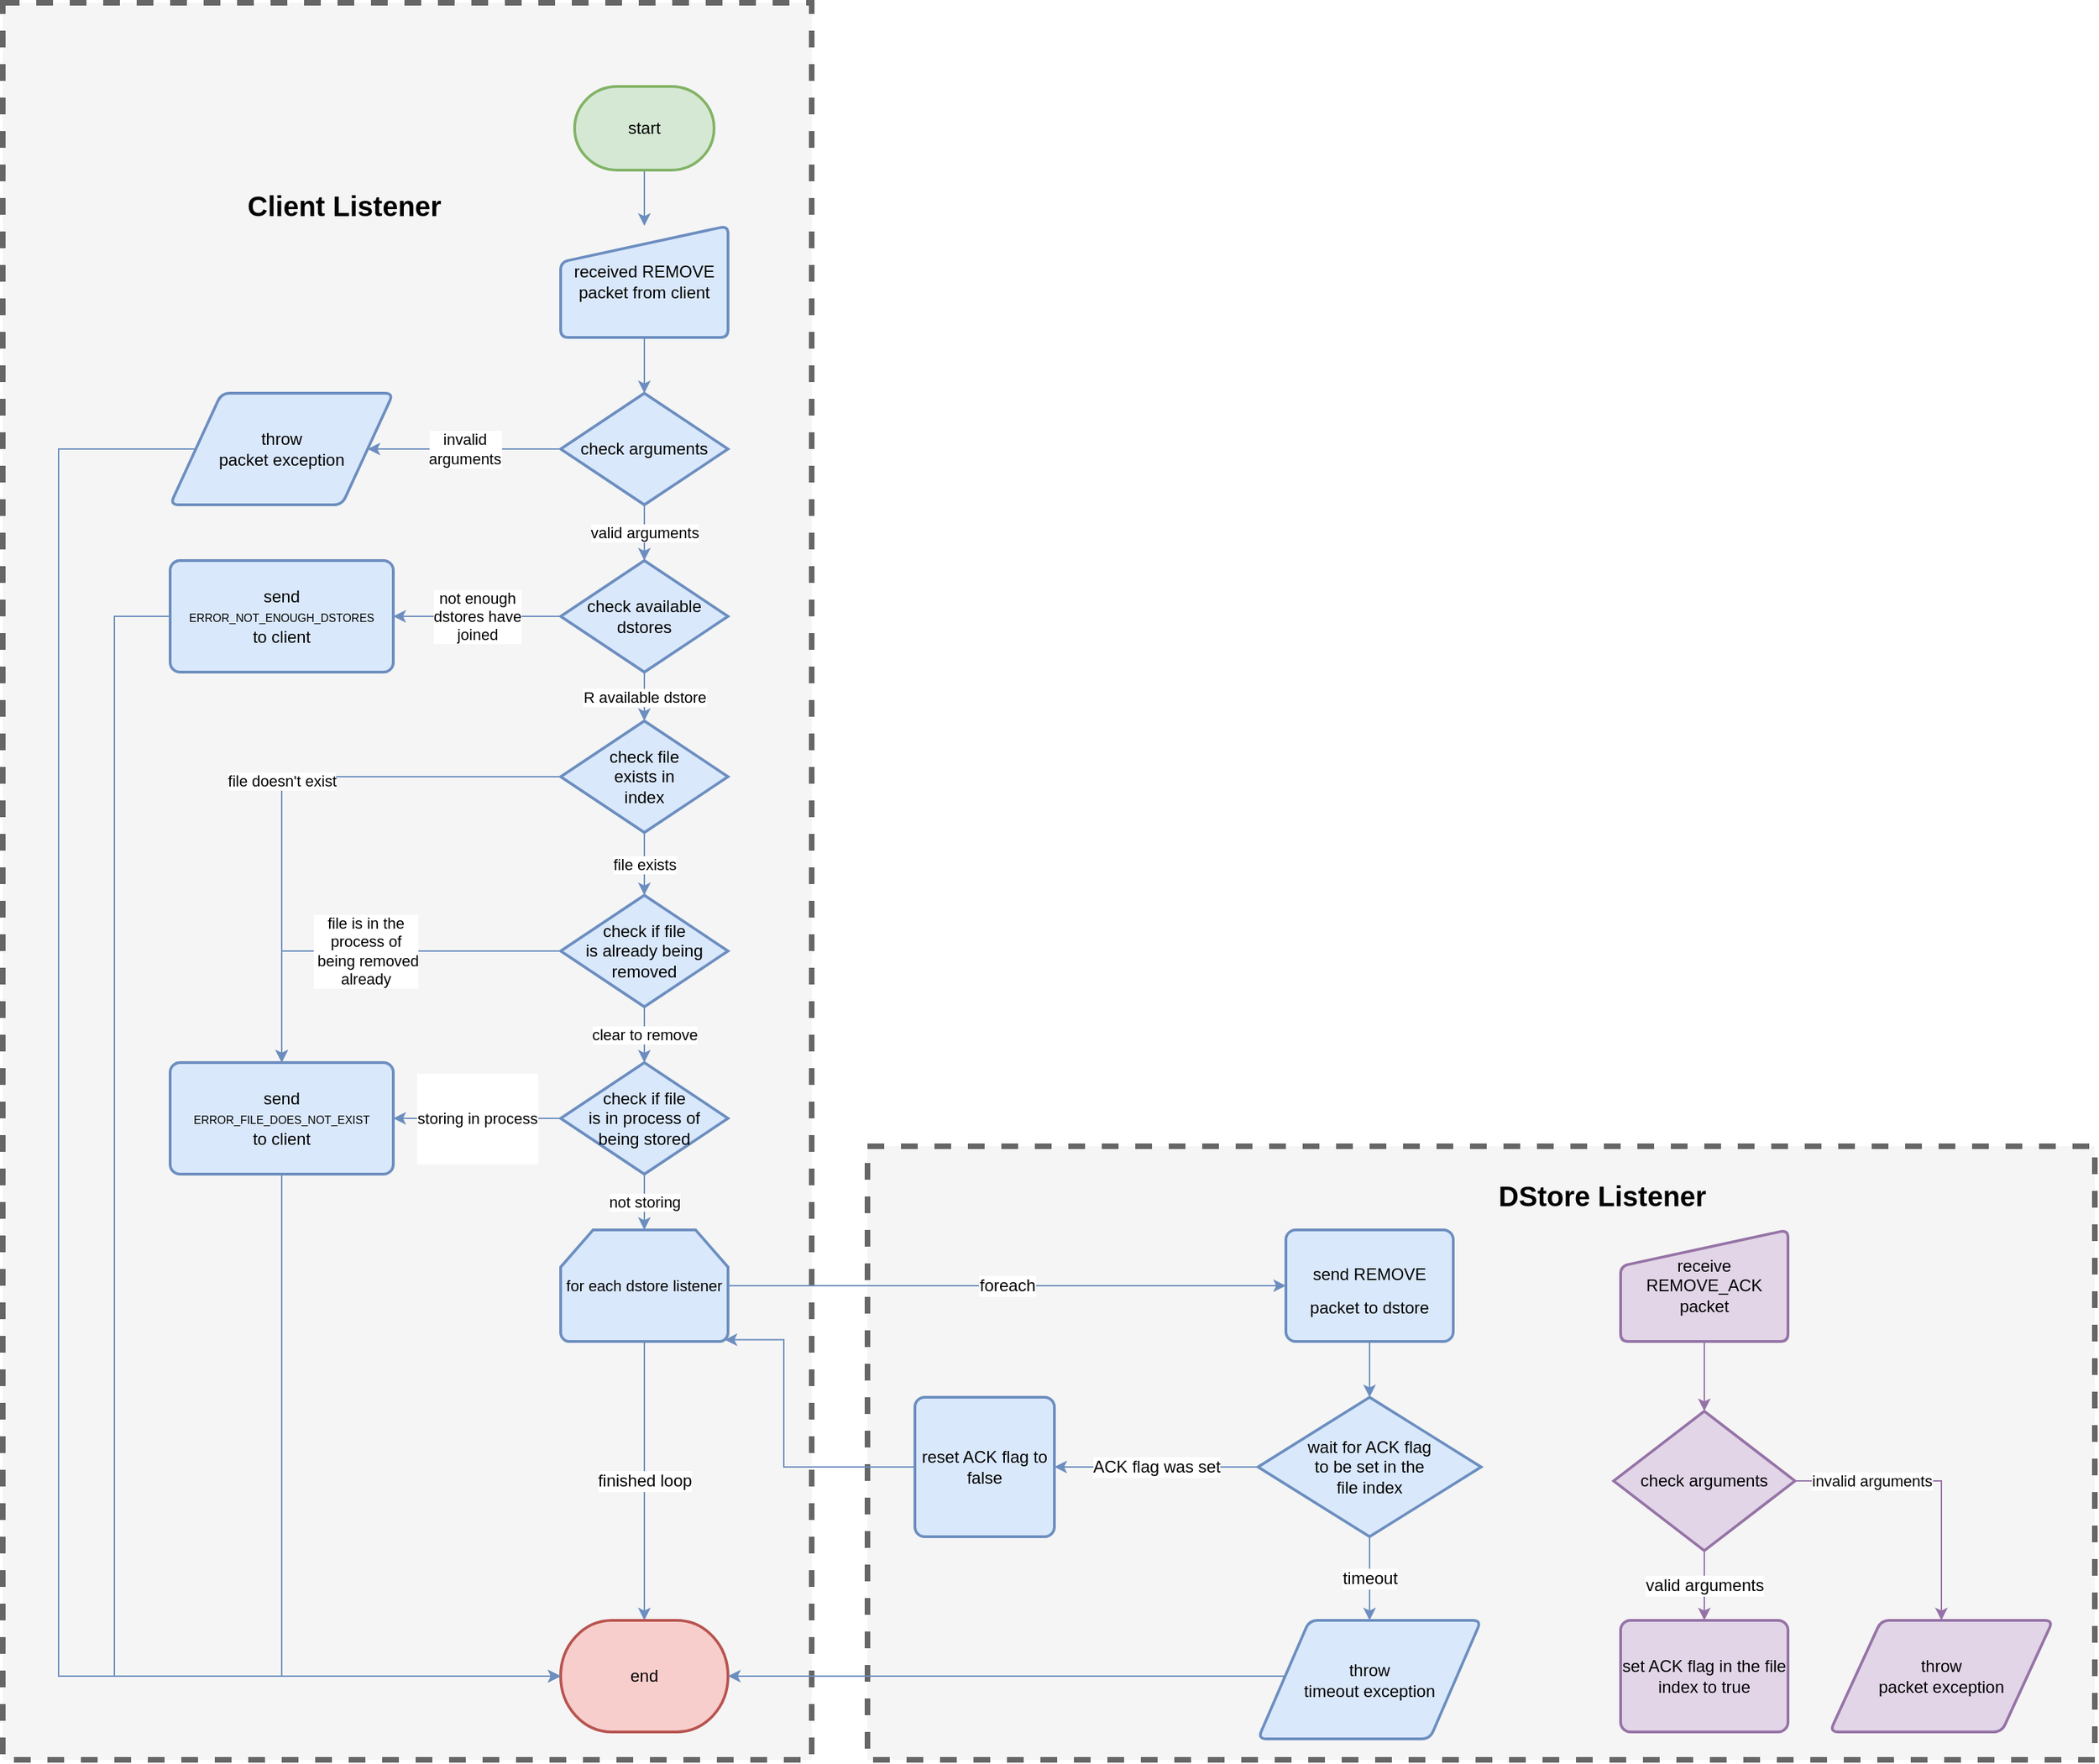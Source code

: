 <mxfile version="17.4.6" type="device"><diagram id="QOzDapTlopku9jYBeCnI" name="Page-1"><mxGraphModel dx="2391" dy="2025" grid="1" gridSize="10" guides="1" tooltips="1" connect="1" arrows="1" fold="1" page="1" pageScale="1" pageWidth="827" pageHeight="1169" math="0" shadow="0"><root><mxCell id="0"/><mxCell id="1" parent="0"/><mxCell id="Ir5vg7bfDlyK78WtT73L-15" value="" style="rounded=0;whiteSpace=wrap;html=1;dashed=1;strokeColor=#666666;strokeWidth=4;fillColor=#f5f5f5;fontColor=#333333;" parent="1" vertex="1"><mxGeometry x="380" y="660" width="880" height="440" as="geometry"/></mxCell><mxCell id="Ir5vg7bfDlyK78WtT73L-12" value="" style="rounded=0;whiteSpace=wrap;html=1;fillColor=#f5f5f5;dashed=1;strokeColor=#666666;strokeWidth=4;fontColor=#333333;" parent="1" vertex="1"><mxGeometry x="-240" y="-160" width="580" height="1260" as="geometry"/></mxCell><mxCell id="ZPAHS453RC4U97MM9rGR-9" value="invalid&lt;br&gt;arguments" style="edgeStyle=orthogonalEdgeStyle;rounded=0;orthogonalLoop=1;jettySize=auto;html=1;exitX=0;exitY=0.5;exitDx=0;exitDy=0;exitPerimeter=0;entryX=1;entryY=0.5;entryDx=0;entryDy=0;fillColor=#dae8fc;strokeColor=#6c8ebf;" parent="1" source="ZPAHS453RC4U97MM9rGR-4" target="ZPAHS453RC4U97MM9rGR-35" edge="1"><mxGeometry relative="1" as="geometry"/></mxCell><mxCell id="Ir5vg7bfDlyK78WtT73L-3" value="valid arguments" style="edgeStyle=orthogonalEdgeStyle;rounded=0;orthogonalLoop=1;jettySize=auto;html=1;exitX=0.5;exitY=1;exitDx=0;exitDy=0;exitPerimeter=0;entryX=0.5;entryY=0;entryDx=0;entryDy=0;entryPerimeter=0;fillColor=#dae8fc;strokeColor=#6c8ebf;" parent="1" source="ZPAHS453RC4U97MM9rGR-4" target="Ir5vg7bfDlyK78WtT73L-2" edge="1"><mxGeometry relative="1" as="geometry"/></mxCell><mxCell id="ZPAHS453RC4U97MM9rGR-4" value="check arguments" style="strokeWidth=2;html=1;shape=mxgraph.flowchart.decision;whiteSpace=wrap;fillColor=#dae8fc;strokeColor=#6c8ebf;" parent="1" vertex="1"><mxGeometry x="160" y="120" width="120" height="80" as="geometry"/></mxCell><mxCell id="ZPAHS453RC4U97MM9rGR-6" style="edgeStyle=orthogonalEdgeStyle;rounded=0;orthogonalLoop=1;jettySize=auto;html=1;exitX=0.5;exitY=1;exitDx=0;exitDy=0;entryX=0.5;entryY=0;entryDx=0;entryDy=0;entryPerimeter=0;fillColor=#dae8fc;strokeColor=#6c8ebf;" parent="1" source="ZPAHS453RC4U97MM9rGR-5" target="ZPAHS453RC4U97MM9rGR-4" edge="1"><mxGeometry relative="1" as="geometry"/></mxCell><mxCell id="ZPAHS453RC4U97MM9rGR-5" value="received REMOVE packet from client" style="html=1;strokeWidth=2;shape=manualInput;whiteSpace=wrap;rounded=1;size=26;arcSize=11;fillColor=#dae8fc;strokeColor=#6c8ebf;" parent="1" vertex="1"><mxGeometry x="160" width="120" height="80" as="geometry"/></mxCell><mxCell id="ZPAHS453RC4U97MM9rGR-17" style="rounded=0;orthogonalLoop=1;jettySize=auto;html=1;exitX=0.5;exitY=1;exitDx=0;exitDy=0;entryX=0;entryY=0.5;entryDx=0;entryDy=0;entryPerimeter=0;fontSize=11;fillColor=#dae8fc;strokeColor=#6c8ebf;edgeStyle=orthogonalEdgeStyle;" parent="1" source="ZPAHS453RC4U97MM9rGR-11" target="ZPAHS453RC4U97MM9rGR-33" edge="1"><mxGeometry relative="1" as="geometry"><mxPoint x="-40" y="475" as="targetPoint"/><Array as="points"><mxPoint x="-40" y="1040"/></Array></mxGeometry></mxCell><mxCell id="ZPAHS453RC4U97MM9rGR-11" value="send&lt;br&gt;&lt;font style=&quot;font-size: 8px&quot;&gt;ERROR_FILE_DOES_NOT_EXIST&lt;/font&gt; &lt;br&gt;to client" style="rounded=1;whiteSpace=wrap;html=1;absoluteArcSize=1;arcSize=14;strokeWidth=2;fillColor=#dae8fc;strokeColor=#6c8ebf;" parent="1" vertex="1"><mxGeometry x="-120" y="600" width="160" height="80" as="geometry"/></mxCell><mxCell id="ZPAHS453RC4U97MM9rGR-13" value="&lt;font style=&quot;font-size: 11px&quot;&gt;file doesn't exist&lt;/font&gt;" style="edgeStyle=orthogonalEdgeStyle;rounded=0;orthogonalLoop=1;jettySize=auto;html=1;exitX=0;exitY=0.5;exitDx=0;exitDy=0;exitPerimeter=0;entryX=0.5;entryY=0;entryDx=0;entryDy=0;fontSize=8;fillColor=#dae8fc;strokeColor=#6c8ebf;" parent="1" source="ZPAHS453RC4U97MM9rGR-12" target="ZPAHS453RC4U97MM9rGR-11" edge="1"><mxGeometry relative="1" as="geometry"/></mxCell><mxCell id="ZPAHS453RC4U97MM9rGR-19" value="file exists" style="edgeStyle=orthogonalEdgeStyle;rounded=0;orthogonalLoop=1;jettySize=auto;html=1;exitX=0.5;exitY=1;exitDx=0;exitDy=0;exitPerimeter=0;fontSize=11;fillColor=#dae8fc;strokeColor=#6c8ebf;entryX=0.5;entryY=0;entryDx=0;entryDy=0;entryPerimeter=0;" parent="1" source="ZPAHS453RC4U97MM9rGR-12" target="Ir5vg7bfDlyK78WtT73L-9" edge="1"><mxGeometry relative="1" as="geometry"><mxPoint x="220" y="480" as="targetPoint"/></mxGeometry></mxCell><mxCell id="ZPAHS453RC4U97MM9rGR-12" value="check file &lt;br&gt;exists in&lt;br&gt;index" style="strokeWidth=2;html=1;shape=mxgraph.flowchart.decision;whiteSpace=wrap;fillColor=#dae8fc;strokeColor=#6c8ebf;" parent="1" vertex="1"><mxGeometry x="160" y="355" width="120" height="80" as="geometry"/></mxCell><mxCell id="ZPAHS453RC4U97MM9rGR-25" value="foreach" style="edgeStyle=orthogonalEdgeStyle;rounded=0;orthogonalLoop=1;jettySize=auto;html=1;exitX=1;exitY=0.5;exitDx=0;exitDy=0;exitPerimeter=0;entryX=0;entryY=0.5;entryDx=0;entryDy=0;fontSize=12;fillColor=#dae8fc;strokeColor=#6c8ebf;" parent="1" source="ZPAHS453RC4U97MM9rGR-18" target="ZPAHS453RC4U97MM9rGR-24" edge="1"><mxGeometry relative="1" as="geometry"/></mxCell><mxCell id="ZPAHS453RC4U97MM9rGR-26" value="finished loop" style="edgeStyle=orthogonalEdgeStyle;rounded=0;orthogonalLoop=1;jettySize=auto;html=1;exitX=0.5;exitY=1;exitDx=0;exitDy=0;exitPerimeter=0;fontSize=12;entryX=0.5;entryY=0;entryDx=0;entryDy=0;entryPerimeter=0;fillColor=#dae8fc;strokeColor=#6c8ebf;" parent="1" source="ZPAHS453RC4U97MM9rGR-18" target="ZPAHS453RC4U97MM9rGR-33" edge="1"><mxGeometry relative="1" as="geometry"><mxPoint x="220" y="1010" as="targetPoint"/></mxGeometry></mxCell><mxCell id="ZPAHS453RC4U97MM9rGR-18" value="for each dstore listener" style="strokeWidth=2;html=1;shape=mxgraph.flowchart.loop_limit;whiteSpace=wrap;fontSize=11;fillColor=#dae8fc;strokeColor=#6c8ebf;" parent="1" vertex="1"><mxGeometry x="160" y="720" width="120" height="80" as="geometry"/></mxCell><mxCell id="ZPAHS453RC4U97MM9rGR-22" value="&lt;font style=&quot;font-size: 20px&quot;&gt;&lt;b&gt;Client Listener&lt;/b&gt;&lt;/font&gt;" style="text;html=1;strokeColor=none;fillColor=none;align=center;verticalAlign=middle;whiteSpace=wrap;rounded=0;fontSize=11;" parent="1" vertex="1"><mxGeometry x="-80" y="-30" width="170" height="30" as="geometry"/></mxCell><mxCell id="ZPAHS453RC4U97MM9rGR-23" value="&lt;b&gt;DStore Listener&lt;/b&gt;" style="text;html=1;strokeColor=none;fillColor=none;align=center;verticalAlign=middle;whiteSpace=wrap;rounded=0;fontSize=20;" parent="1" vertex="1"><mxGeometry x="827" y="680" width="160" height="30" as="geometry"/></mxCell><mxCell id="ZPAHS453RC4U97MM9rGR-28" style="edgeStyle=orthogonalEdgeStyle;rounded=0;orthogonalLoop=1;jettySize=auto;html=1;exitX=0.5;exitY=1;exitDx=0;exitDy=0;entryX=0.5;entryY=0;entryDx=0;entryDy=0;fontSize=12;entryPerimeter=0;fillColor=#dae8fc;strokeColor=#6c8ebf;" parent="1" source="ZPAHS453RC4U97MM9rGR-24" target="ZPAHS453RC4U97MM9rGR-30" edge="1"><mxGeometry relative="1" as="geometry"><mxPoint x="740" y="840" as="targetPoint"/></mxGeometry></mxCell><mxCell id="ZPAHS453RC4U97MM9rGR-24" value="&lt;font style=&quot;font-size: 12px&quot;&gt;send REMOVE packet to dstore&lt;/font&gt;" style="rounded=1;whiteSpace=wrap;html=1;absoluteArcSize=1;arcSize=14;strokeWidth=2;fontSize=20;fillColor=#dae8fc;strokeColor=#6c8ebf;" parent="1" vertex="1"><mxGeometry x="680" y="720" width="120" height="80" as="geometry"/></mxCell><mxCell id="ZPAHS453RC4U97MM9rGR-31" value="ACK flag was set" style="edgeStyle=orthogonalEdgeStyle;rounded=0;orthogonalLoop=1;jettySize=auto;html=1;exitX=0;exitY=0.5;exitDx=0;exitDy=0;exitPerimeter=0;fontSize=12;fillColor=#dae8fc;strokeColor=#6c8ebf;" parent="1" source="ZPAHS453RC4U97MM9rGR-30" target="ZPAHS453RC4U97MM9rGR-45" edge="1"><mxGeometry relative="1" as="geometry"><mxPoint x="540" y="890" as="targetPoint"/><mxPoint as="offset"/></mxGeometry></mxCell><mxCell id="ZPAHS453RC4U97MM9rGR-32" value="timeout" style="edgeStyle=orthogonalEdgeStyle;rounded=0;orthogonalLoop=1;jettySize=auto;html=1;exitX=0.5;exitY=1;exitDx=0;exitDy=0;exitPerimeter=0;fontSize=12;fillColor=#dae8fc;strokeColor=#6c8ebf;" parent="1" source="ZPAHS453RC4U97MM9rGR-30" target="ZPAHS453RC4U97MM9rGR-37" edge="1"><mxGeometry relative="1" as="geometry"><mxPoint x="800" y="1010" as="targetPoint"/></mxGeometry></mxCell><mxCell id="ZPAHS453RC4U97MM9rGR-30" value="wait for ACK flag &lt;br&gt;to be set in the &lt;br&gt;file index" style="strokeWidth=2;html=1;shape=mxgraph.flowchart.decision;whiteSpace=wrap;fontSize=12;fillColor=#dae8fc;strokeColor=#6c8ebf;" parent="1" vertex="1"><mxGeometry x="660" y="840" width="160" height="100" as="geometry"/></mxCell><mxCell id="ZPAHS453RC4U97MM9rGR-33" value="end" style="strokeWidth=2;html=1;shape=mxgraph.flowchart.terminator;whiteSpace=wrap;fontSize=12;fillColor=#f8cecc;strokeColor=#b85450;" parent="1" vertex="1"><mxGeometry x="160" y="1000" width="120" height="80" as="geometry"/></mxCell><mxCell id="Ir5vg7bfDlyK78WtT73L-8" style="edgeStyle=orthogonalEdgeStyle;rounded=0;orthogonalLoop=1;jettySize=auto;html=1;exitX=0;exitY=0.5;exitDx=0;exitDy=0;entryX=0;entryY=0.5;entryDx=0;entryDy=0;entryPerimeter=0;fillColor=#dae8fc;strokeColor=#6c8ebf;" parent="1" source="ZPAHS453RC4U97MM9rGR-35" target="ZPAHS453RC4U97MM9rGR-33" edge="1"><mxGeometry relative="1" as="geometry"><mxPoint x="-200" y="821.905" as="targetPoint"/><Array as="points"><mxPoint x="-200" y="160"/><mxPoint x="-200" y="1040"/></Array></mxGeometry></mxCell><mxCell id="ZPAHS453RC4U97MM9rGR-35" value="throw &lt;br&gt;packet exception" style="shape=parallelogram;html=1;strokeWidth=2;perimeter=parallelogramPerimeter;whiteSpace=wrap;rounded=1;arcSize=12;size=0.23;fontSize=12;fillColor=#dae8fc;strokeColor=#6c8ebf;" parent="1" vertex="1"><mxGeometry x="-120" y="120" width="160" height="80" as="geometry"/></mxCell><mxCell id="ZPAHS453RC4U97MM9rGR-38" style="edgeStyle=orthogonalEdgeStyle;rounded=0;orthogonalLoop=1;jettySize=auto;html=1;exitX=0;exitY=0.5;exitDx=0;exitDy=0;fontSize=12;strokeColor=#6c8ebf;fillColor=#dae8fc;entryX=1;entryY=0.5;entryDx=0;entryDy=0;entryPerimeter=0;" parent="1" source="ZPAHS453RC4U97MM9rGR-37" target="ZPAHS453RC4U97MM9rGR-33" edge="1"><mxGeometry relative="1" as="geometry"><mxPoint x="330" y="890" as="targetPoint"/><Array as="points"><mxPoint x="678" y="1040"/></Array></mxGeometry></mxCell><mxCell id="ZPAHS453RC4U97MM9rGR-37" value="throw&lt;br&gt;timeout exception" style="shape=parallelogram;html=1;strokeWidth=2;perimeter=parallelogramPerimeter;whiteSpace=wrap;rounded=1;arcSize=12;size=0.23;fontSize=12;fillColor=#dae8fc;strokeColor=#6c8ebf;" parent="1" vertex="1"><mxGeometry x="660" y="1000" width="160" height="85" as="geometry"/></mxCell><mxCell id="ZPAHS453RC4U97MM9rGR-42" style="edgeStyle=orthogonalEdgeStyle;rounded=0;orthogonalLoop=1;jettySize=auto;html=1;exitX=0.5;exitY=1;exitDx=0;exitDy=0;exitPerimeter=0;entryX=0.5;entryY=0;entryDx=0;entryDy=0;fontSize=12;strokeColor=#6c8ebf;fillColor=#dae8fc;" parent="1" source="ZPAHS453RC4U97MM9rGR-39" target="ZPAHS453RC4U97MM9rGR-5" edge="1"><mxGeometry relative="1" as="geometry"/></mxCell><mxCell id="ZPAHS453RC4U97MM9rGR-39" value="start" style="strokeWidth=2;html=1;shape=mxgraph.flowchart.terminator;whiteSpace=wrap;fontSize=12;fillColor=#d5e8d4;strokeColor=#82b366;" parent="1" vertex="1"><mxGeometry x="170" y="-100" width="100" height="60" as="geometry"/></mxCell><mxCell id="ZPAHS453RC4U97MM9rGR-47" value="valid arguments" style="edgeStyle=orthogonalEdgeStyle;rounded=0;orthogonalLoop=1;jettySize=auto;html=1;exitX=0.5;exitY=1;exitDx=0;exitDy=0;entryX=0.5;entryY=0;entryDx=0;entryDy=0;fontSize=12;strokeColor=#9673a6;startArrow=none;fillColor=#e1d5e7;" parent="1" source="Ir5vg7bfDlyK78WtT73L-16" target="ZPAHS453RC4U97MM9rGR-44" edge="1"><mxGeometry relative="1" as="geometry"/></mxCell><mxCell id="ZPAHS453RC4U97MM9rGR-43" value="receive REMOVE_ACK packet" style="html=1;strokeWidth=2;shape=manualInput;whiteSpace=wrap;rounded=1;size=26;arcSize=11;fontSize=12;fillColor=#e1d5e7;strokeColor=#9673a6;" parent="1" vertex="1"><mxGeometry x="920" y="720" width="120" height="80" as="geometry"/></mxCell><mxCell id="ZPAHS453RC4U97MM9rGR-44" value="set ACK flag in the file index to true" style="rounded=1;whiteSpace=wrap;html=1;absoluteArcSize=1;arcSize=14;strokeWidth=2;fontSize=12;fillColor=#e1d5e7;strokeColor=#9673a6;" parent="1" vertex="1"><mxGeometry x="920" y="1000" width="120" height="80" as="geometry"/></mxCell><mxCell id="ZPAHS453RC4U97MM9rGR-46" style="edgeStyle=orthogonalEdgeStyle;rounded=0;orthogonalLoop=1;jettySize=auto;html=1;exitX=0;exitY=0.5;exitDx=0;exitDy=0;entryX=0.98;entryY=0.985;entryDx=0;entryDy=0;entryPerimeter=0;fontSize=12;strokeColor=#6c8ebf;fillColor=#dae8fc;" parent="1" source="ZPAHS453RC4U97MM9rGR-45" target="ZPAHS453RC4U97MM9rGR-18" edge="1"><mxGeometry relative="1" as="geometry"><Array as="points"><mxPoint x="320" y="890"/><mxPoint x="320" y="799"/></Array></mxGeometry></mxCell><mxCell id="ZPAHS453RC4U97MM9rGR-45" value="reset ACK flag to false" style="rounded=1;whiteSpace=wrap;html=1;absoluteArcSize=1;arcSize=14;strokeWidth=2;fontSize=12;fillColor=#dae8fc;strokeColor=#6c8ebf;" parent="1" vertex="1"><mxGeometry x="414" y="840" width="100" height="100" as="geometry"/></mxCell><mxCell id="Ir5vg7bfDlyK78WtT73L-4" value="R available dstore" style="edgeStyle=orthogonalEdgeStyle;rounded=0;orthogonalLoop=1;jettySize=auto;html=1;exitX=0.5;exitY=1;exitDx=0;exitDy=0;exitPerimeter=0;entryX=0.5;entryY=0;entryDx=0;entryDy=0;entryPerimeter=0;fillColor=#dae8fc;strokeColor=#6c8ebf;" parent="1" source="Ir5vg7bfDlyK78WtT73L-2" target="ZPAHS453RC4U97MM9rGR-12" edge="1"><mxGeometry relative="1" as="geometry"/></mxCell><mxCell id="Ir5vg7bfDlyK78WtT73L-6" value="not enough&lt;br&gt;dstores have&lt;br&gt;joined" style="edgeStyle=orthogonalEdgeStyle;rounded=0;orthogonalLoop=1;jettySize=auto;html=1;exitX=0;exitY=0.5;exitDx=0;exitDy=0;exitPerimeter=0;entryX=1;entryY=0.5;entryDx=0;entryDy=0;fillColor=#dae8fc;strokeColor=#6c8ebf;" parent="1" source="Ir5vg7bfDlyK78WtT73L-2" target="Ir5vg7bfDlyK78WtT73L-5" edge="1"><mxGeometry relative="1" as="geometry"/></mxCell><mxCell id="Ir5vg7bfDlyK78WtT73L-2" value="check available &lt;br&gt;dstores" style="strokeWidth=2;html=1;shape=mxgraph.flowchart.decision;whiteSpace=wrap;fillColor=#dae8fc;strokeColor=#6c8ebf;" parent="1" vertex="1"><mxGeometry x="160" y="240" width="120" height="80" as="geometry"/></mxCell><mxCell id="Ir5vg7bfDlyK78WtT73L-7" style="edgeStyle=orthogonalEdgeStyle;rounded=0;orthogonalLoop=1;jettySize=auto;html=1;exitX=0;exitY=0.5;exitDx=0;exitDy=0;entryX=0;entryY=0.5;entryDx=0;entryDy=0;entryPerimeter=0;fillColor=#dae8fc;strokeColor=#6c8ebf;" parent="1" source="Ir5vg7bfDlyK78WtT73L-5" target="ZPAHS453RC4U97MM9rGR-33" edge="1"><mxGeometry relative="1" as="geometry"><mxPoint x="-160" y="820" as="targetPoint"/><Array as="points"><mxPoint x="-160" y="280"/><mxPoint x="-160" y="1040"/></Array></mxGeometry></mxCell><mxCell id="Ir5vg7bfDlyK78WtT73L-5" value="send&lt;br&gt;&lt;font style=&quot;font-size: 8px&quot;&gt;ERROR_NOT_ENOUGH_DSTORES&lt;/font&gt;&lt;br&gt;to client" style="rounded=1;whiteSpace=wrap;html=1;absoluteArcSize=1;arcSize=14;strokeWidth=2;fillColor=#dae8fc;strokeColor=#6c8ebf;" parent="1" vertex="1"><mxGeometry x="-120" y="240" width="160" height="80" as="geometry"/></mxCell><mxCell id="Ir5vg7bfDlyK78WtT73L-10" value="file is in the &lt;br&gt;process of&lt;br&gt;&amp;nbsp;being removed &lt;br&gt;already" style="edgeStyle=orthogonalEdgeStyle;rounded=0;orthogonalLoop=1;jettySize=auto;html=1;exitX=0;exitY=0.5;exitDx=0;exitDy=0;exitPerimeter=0;entryX=0.5;entryY=0;entryDx=0;entryDy=0;fillColor=#dae8fc;strokeColor=#6c8ebf;" parent="1" source="Ir5vg7bfDlyK78WtT73L-9" target="ZPAHS453RC4U97MM9rGR-11" edge="1"><mxGeometry relative="1" as="geometry"/></mxCell><mxCell id="Ir5vg7bfDlyK78WtT73L-11" value="clear to remove" style="edgeStyle=orthogonalEdgeStyle;rounded=0;orthogonalLoop=1;jettySize=auto;html=1;exitX=0.5;exitY=1;exitDx=0;exitDy=0;exitPerimeter=0;fillColor=#dae8fc;strokeColor=#6c8ebf;entryX=0.5;entryY=0;entryDx=0;entryDy=0;entryPerimeter=0;" parent="1" source="Ir5vg7bfDlyK78WtT73L-9" target="Ln5vps4LM2wvbBXYmDYM-3" edge="1"><mxGeometry relative="1" as="geometry"><mxPoint x="220" y="610" as="targetPoint"/></mxGeometry></mxCell><mxCell id="Ir5vg7bfDlyK78WtT73L-9" value="check if file &lt;br&gt;is already being removed" style="strokeWidth=2;html=1;shape=mxgraph.flowchart.decision;whiteSpace=wrap;fillColor=#dae8fc;strokeColor=#6c8ebf;" parent="1" vertex="1"><mxGeometry x="160" y="480" width="120" height="80" as="geometry"/></mxCell><mxCell id="Ir5vg7bfDlyK78WtT73L-19" value="invalid arguments" style="edgeStyle=orthogonalEdgeStyle;rounded=0;orthogonalLoop=1;jettySize=auto;html=1;exitX=1;exitY=0.5;exitDx=0;exitDy=0;exitPerimeter=0;endArrow=classic;endFill=1;fillColor=#e1d5e7;strokeColor=#9673a6;" parent="1" source="Ir5vg7bfDlyK78WtT73L-16" target="Ir5vg7bfDlyK78WtT73L-18" edge="1"><mxGeometry x="-0.463" relative="1" as="geometry"><mxPoint as="offset"/></mxGeometry></mxCell><mxCell id="Ir5vg7bfDlyK78WtT73L-16" value="check arguments" style="strokeWidth=2;html=1;shape=mxgraph.flowchart.decision;whiteSpace=wrap;fillColor=#e1d5e7;strokeColor=#9673a6;" parent="1" vertex="1"><mxGeometry x="915" y="850" width="130" height="100" as="geometry"/></mxCell><mxCell id="Ir5vg7bfDlyK78WtT73L-17" value="" style="edgeStyle=orthogonalEdgeStyle;rounded=0;orthogonalLoop=1;jettySize=auto;html=1;exitX=0.5;exitY=1;exitDx=0;exitDy=0;entryX=0.5;entryY=0;entryDx=0;entryDy=0;fontSize=12;strokeColor=#9673a6;endArrow=classic;endFill=1;fillColor=#e1d5e7;" parent="1" source="ZPAHS453RC4U97MM9rGR-43" target="Ir5vg7bfDlyK78WtT73L-16" edge="1"><mxGeometry relative="1" as="geometry"><mxPoint x="980" y="800" as="sourcePoint"/><mxPoint x="980" y="1000" as="targetPoint"/></mxGeometry></mxCell><mxCell id="Ir5vg7bfDlyK78WtT73L-18" value="throw&lt;br&gt;packet exception" style="shape=parallelogram;html=1;strokeWidth=2;perimeter=parallelogramPerimeter;whiteSpace=wrap;rounded=1;arcSize=12;size=0.23;fillColor=#e1d5e7;strokeColor=#9673a6;" parent="1" vertex="1"><mxGeometry x="1070" y="1000" width="160" height="80" as="geometry"/></mxCell><mxCell id="Ln5vps4LM2wvbBXYmDYM-4" value="not storing" style="edgeStyle=orthogonalEdgeStyle;rounded=0;orthogonalLoop=1;jettySize=auto;html=1;exitX=0.5;exitY=1;exitDx=0;exitDy=0;exitPerimeter=0;entryX=0.5;entryY=0;entryDx=0;entryDy=0;entryPerimeter=0;fillColor=#dae8fc;strokeColor=#6c8ebf;" edge="1" parent="1" source="Ln5vps4LM2wvbBXYmDYM-3" target="ZPAHS453RC4U97MM9rGR-18"><mxGeometry relative="1" as="geometry"/></mxCell><mxCell id="Ln5vps4LM2wvbBXYmDYM-5" value="&#10;&#10;&lt;span style=&quot;color: rgb(0, 0, 0); font-family: helvetica; font-size: 11px; font-style: normal; font-weight: 400; letter-spacing: normal; text-align: center; text-indent: 0px; text-transform: none; word-spacing: 0px; background-color: rgb(255, 255, 255); display: inline; float: none;&quot;&gt;storing in process&lt;/span&gt;&#10;&#10;" style="edgeStyle=orthogonalEdgeStyle;rounded=0;orthogonalLoop=1;jettySize=auto;html=1;exitX=0;exitY=0.5;exitDx=0;exitDy=0;exitPerimeter=0;entryX=1;entryY=0.5;entryDx=0;entryDy=0;fillColor=#dae8fc;strokeColor=#6c8ebf;" edge="1" parent="1" source="Ln5vps4LM2wvbBXYmDYM-3" target="ZPAHS453RC4U97MM9rGR-11"><mxGeometry relative="1" as="geometry"/></mxCell><mxCell id="Ln5vps4LM2wvbBXYmDYM-3" value="check if file &lt;br&gt;is in process of &lt;br&gt;being stored" style="strokeWidth=2;html=1;shape=mxgraph.flowchart.decision;whiteSpace=wrap;fillColor=#dae8fc;strokeColor=#6c8ebf;" vertex="1" parent="1"><mxGeometry x="160" y="600" width="120" height="80" as="geometry"/></mxCell></root></mxGraphModel></diagram></mxfile>